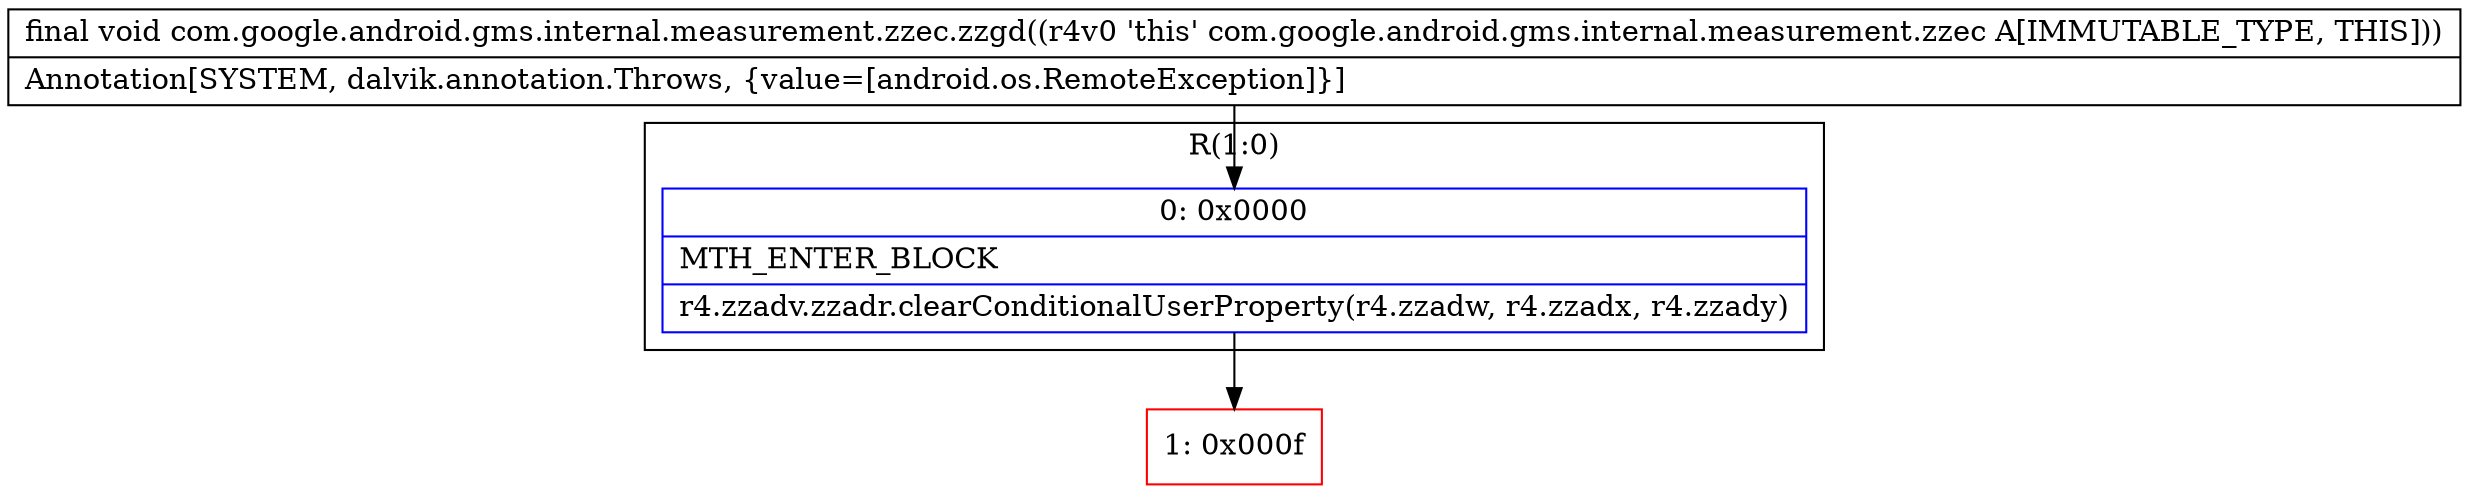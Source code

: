 digraph "CFG forcom.google.android.gms.internal.measurement.zzec.zzgd()V" {
subgraph cluster_Region_605671086 {
label = "R(1:0)";
node [shape=record,color=blue];
Node_0 [shape=record,label="{0\:\ 0x0000|MTH_ENTER_BLOCK\l|r4.zzadv.zzadr.clearConditionalUserProperty(r4.zzadw, r4.zzadx, r4.zzady)\l}"];
}
Node_1 [shape=record,color=red,label="{1\:\ 0x000f}"];
MethodNode[shape=record,label="{final void com.google.android.gms.internal.measurement.zzec.zzgd((r4v0 'this' com.google.android.gms.internal.measurement.zzec A[IMMUTABLE_TYPE, THIS]))  | Annotation[SYSTEM, dalvik.annotation.Throws, \{value=[android.os.RemoteException]\}]\l}"];
MethodNode -> Node_0;
Node_0 -> Node_1;
}

